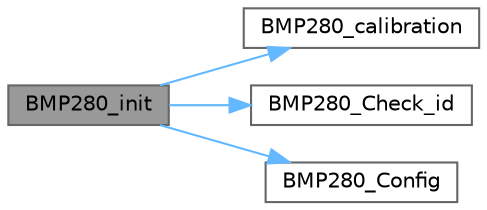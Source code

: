 digraph "BMP280_init"
{
 // LATEX_PDF_SIZE
  bgcolor="transparent";
  edge [fontname=Helvetica,fontsize=10,labelfontname=Helvetica,labelfontsize=10];
  node [fontname=Helvetica,fontsize=10,shape=box,height=0.2,width=0.4];
  rankdir="LR";
  Node1 [id="Node000001",label="BMP280_init",height=0.2,width=0.4,color="gray40", fillcolor="grey60", style="filled", fontcolor="black",tooltip="Initialize BMP280 sensor."];
  Node1 -> Node2 [id="edge1_Node000001_Node000002",color="steelblue1",style="solid",tooltip=" "];
  Node2 [id="Node000002",label="BMP280_calibration",height=0.2,width=0.4,color="grey40", fillcolor="white", style="filled",URL="$BMP280__driver_8c.html#aa05648d9008b19b92cdec2f60d4c237a",tooltip="Update the calibration parameters of BMP280."];
  Node1 -> Node3 [id="edge2_Node000001_Node000003",color="steelblue1",style="solid",tooltip=" "];
  Node3 [id="Node000003",label="BMP280_Check_id",height=0.2,width=0.4,color="grey40", fillcolor="white", style="filled",URL="$BMP280__driver_8c.html#a7e2d8e132c60f4de59663255cc0b8987",tooltip="Check the BMP280 sensor ID."];
  Node1 -> Node4 [id="edge3_Node000001_Node000004",color="steelblue1",style="solid",tooltip=" "];
  Node4 [id="Node000004",label="BMP280_Config",height=0.2,width=0.4,color="grey40", fillcolor="white", style="filled",URL="$BMP280__driver_8c.html#a39319860004e0f63b0d14f2f33a0119b",tooltip="Configure the BMP280 sensor."];
}

